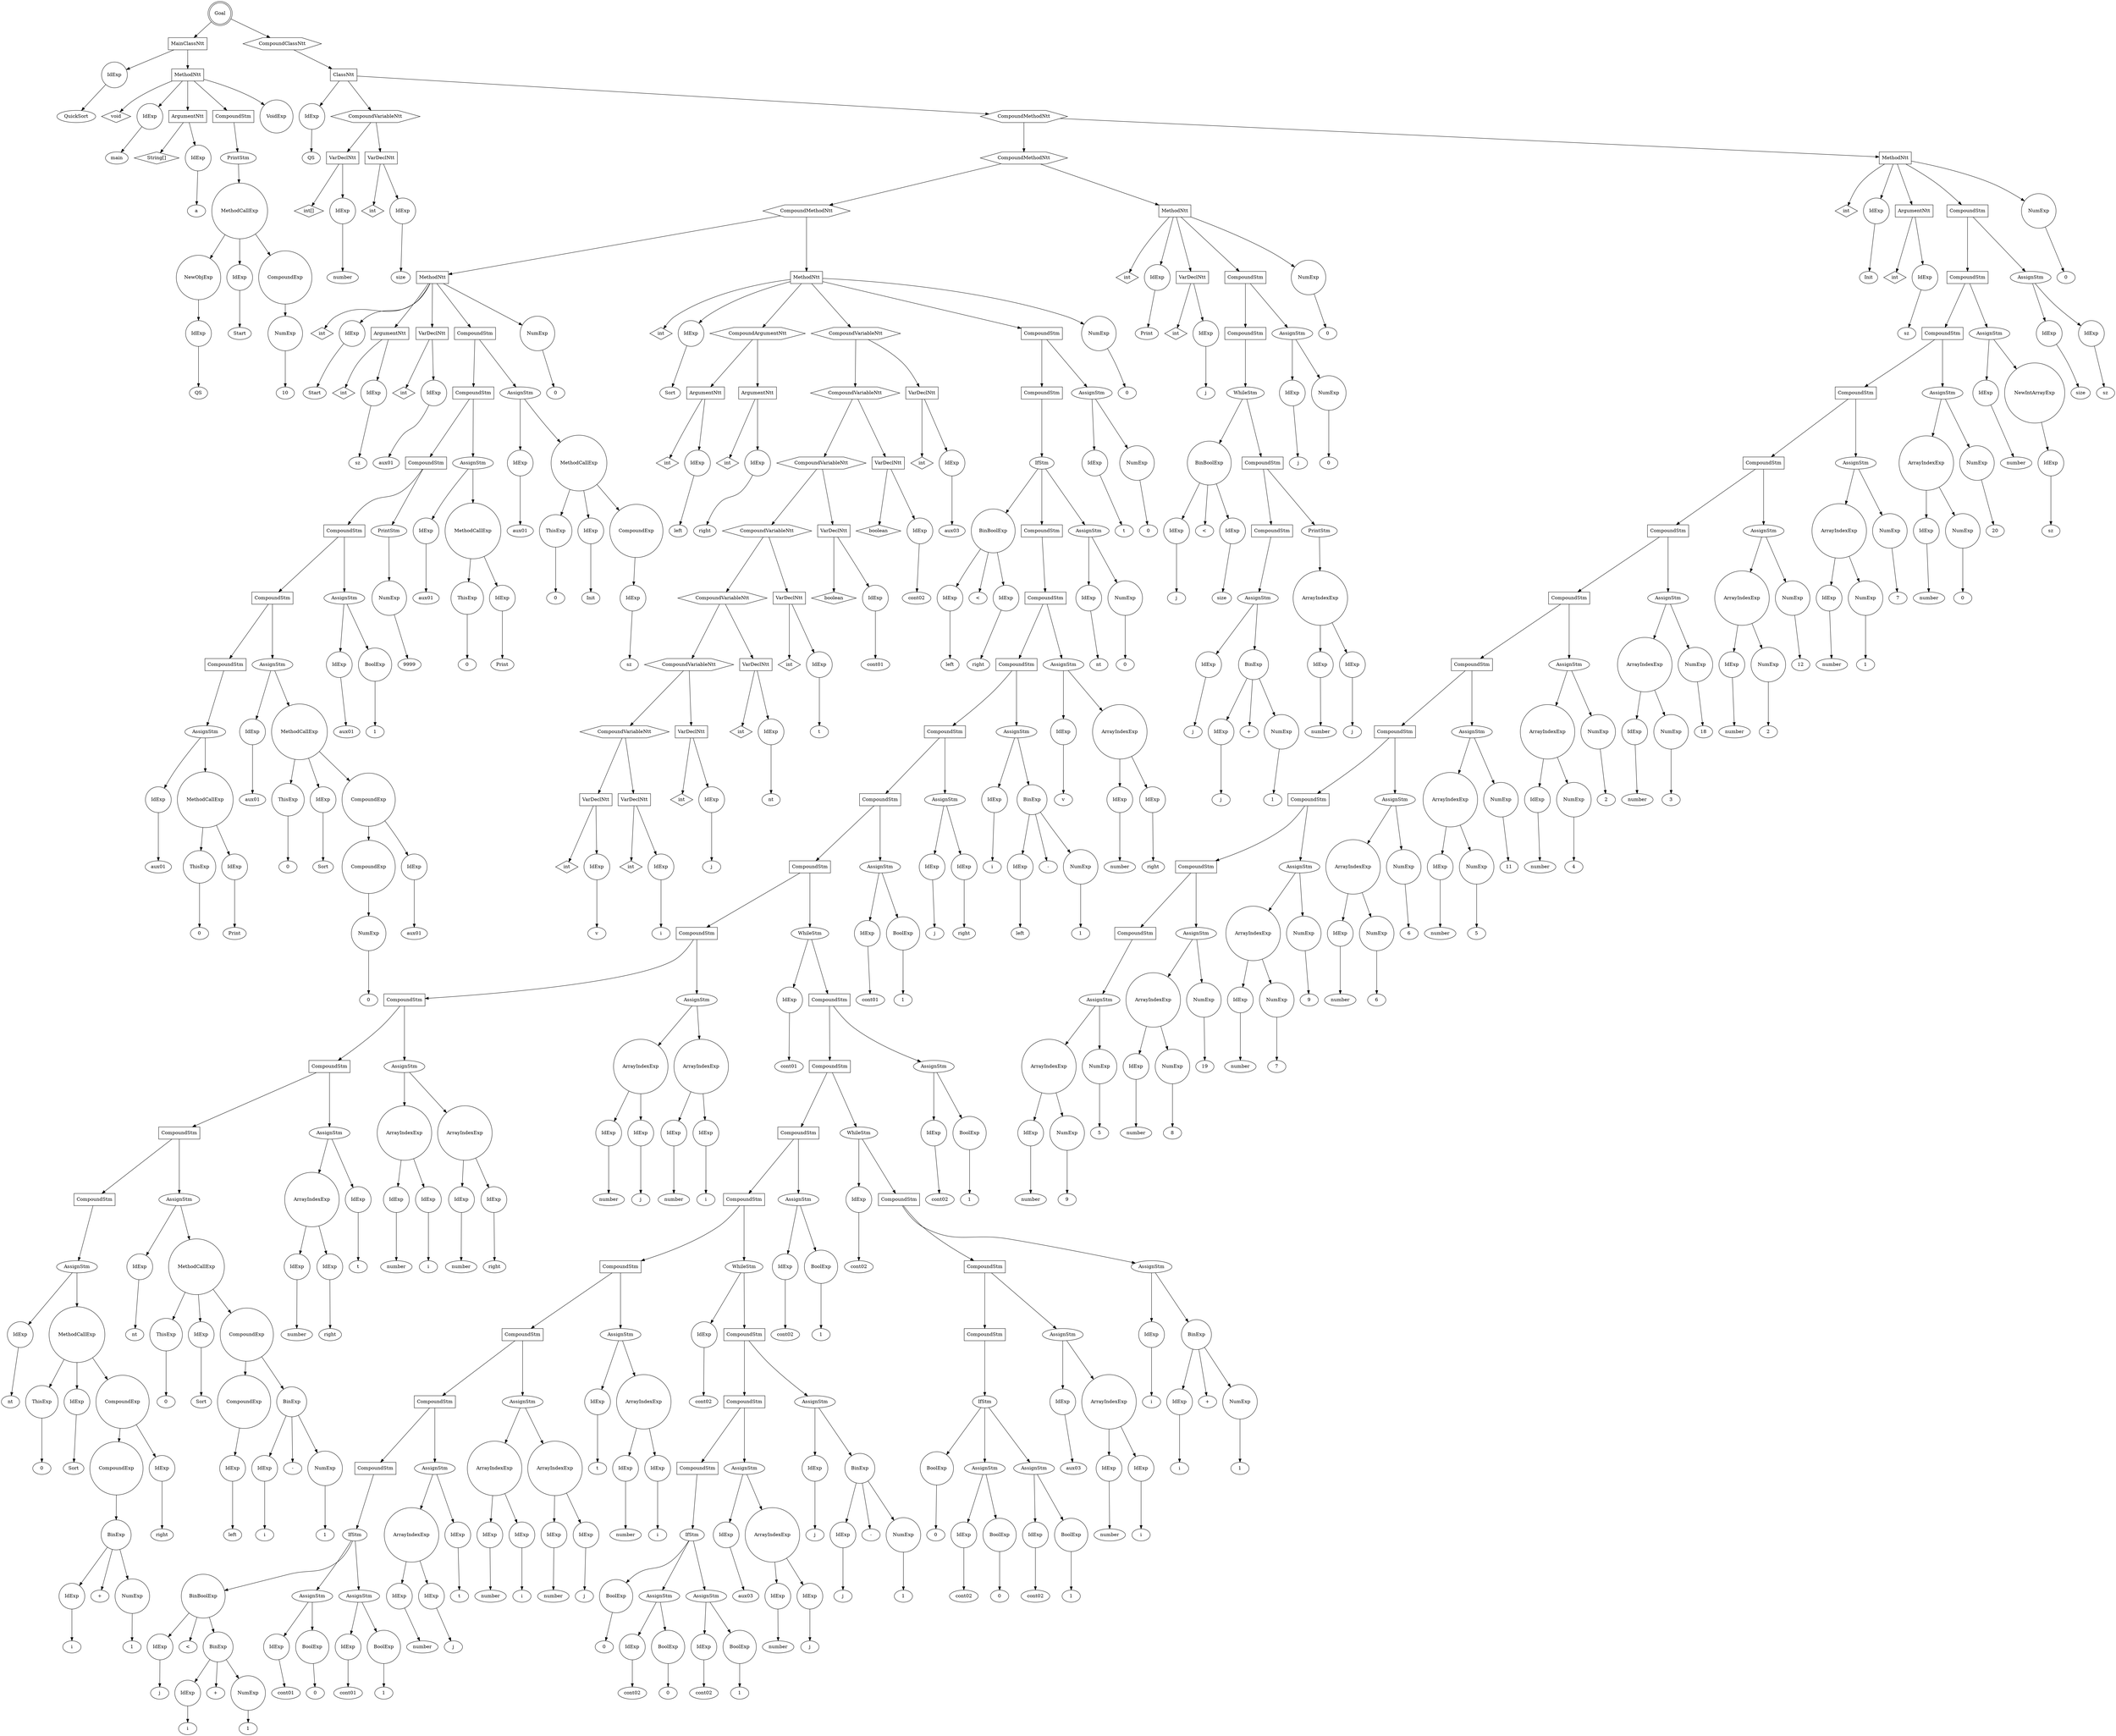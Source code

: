 digraph my_graph {
-1261403024;
-1261403024[label = "Goal", shape = "doublecircle"];
-1261403024->-1261435136;
-1261435136[label = "MainClassNtt", shape = "box"];
-1261435136->-1261434128
-1261434128[label = "IdExp", shape = "circle"];
-1261434128->-1259338064;
-1259338064[label = "QuickSort"];
-1261435136->-1250948976;
-1250948976[label = "MethodNtt", shape = "box"];
-1250948976->-1261435184;
-1261435184[label = "void", shape = "diamond" ];
-1250948976->-1261435232
-1261435232[label = "IdExp", shape = "circle"];
-1261435232->-1259338672;
-1259338672[label = "main"];
-1250948976->-1261435376;
-1261435376[label = "ArgumentNtt", shape = "box"];
-1261435376->-1261435328;
-1261435328[label = "String[]", shape = "diamond" ];
-1261435376->-1261434320
-1261434320[label = "IdExp", shape = "circle"];
-1261434320->-1259338192;
-1259338192[label = "a"];
-1250948976->-1261435088;
-1261435088[label = "CompoundStm", shape = "polygon"];
-1261435088->-1259338608;
-1259338608[label = "PrintStm", shape = "ellipse"];
-1259338608->-1261434992
-1261434992[label = "MethodCallExp", shape = "circle"];
-1261434992->-1261434560
-1261434560[label = "NewObjExp", shape = "circle"];
-1261434560->-1261434464
-1261434464[label = "IdExp", shape = "circle"];
-1261434464->-1259338288;
-1259338288[label = "QS"];
-1261434992->-1261434704
-1261434704[label = "IdExp", shape = "circle"];
-1261434704->-1259338416;
-1259338416[label = "Start"];
-1261434992->-1261434896;
-1261434896[label = "CompoundExp", shape = "circle"];
-1261434896->-1261434800
-1261434800[label = "NumExp", shape = "circle"];
-1261434800->-1261434799;
-1261434799[label = "10"];
-1250948976->-1259338768
-1259338768[label = "VoidExp", shape = "circle"];
-1261403024->-1261402976;
-1261402976[label = "CompoundClassNtt", shape = "hexagon"];
-1261402976->-1261402928;
-1261402928[label = "ClassNtt", shape = "box"];
-1261402928->-1261435664
-1261435664[label = "IdExp", shape = "circle"];
-1261435664->-1259338832;
-1259338832[label = "QS"];
-1261402928->-1261436288;
-1261436288[label = "CompoundVariableNtt", shape = "hexagon"];
-1261436288->-1261435952;
-1261435952[label = "VarDeclNtt", shape = "box"];
-1261435952->-1261435760;
-1261435760[label = "int[]", shape = "diamond" ];
-1261435952->-1261435856
-1261435856[label = "IdExp", shape = "circle"];
-1261435856->-1259338960;
-1259338960[label = "number"];
-1261436288->-1261436240;
-1261436240[label = "VarDeclNtt", shape = "box"];
-1261436240->-1261436048;
-1261436048[label = "int", shape = "diamond" ];
-1261436240->-1261436144
-1261436144[label = "IdExp", shape = "circle"];
-1261436144->-1259339088;
-1259339088[label = "size"];
-1261402928->-1261402880;
-1261402880[label = "CompoundMethodNtt", shape = "hexagon"];
-1261402880->-1261408400;
-1261408400[label = "CompoundMethodNtt", shape = "hexagon"];
-1261408400->-1261412096;
-1261412096[label = "CompoundMethodNtt", shape = "hexagon"];
-1261412096->-1250949552;
-1250949552[label = "MethodNtt", shape = "box"];
-1250949552->-1261436336;
-1261436336[label = "int", shape = "diamond" ];
-1250949552->-1261436432
-1261436432[label = "IdExp", shape = "circle"];
-1261436432->-1259339216;
-1259339216[label = "Start"];
-1250949552->-1261436720;
-1261436720[label = "ArgumentNtt", shape = "box"];
-1261436720->-1261436528;
-1261436528[label = "int", shape = "diamond" ];
-1261436720->-1261436624
-1261436624[label = "IdExp", shape = "circle"];
-1261436624->-1259339344;
-1259339344[label = "sz"];
-1250949552->-1261430864;
-1261430864[label = "VarDeclNtt", shape = "box"];
-1261430864->-1261436816;
-1261436816[label = "int", shape = "diamond" ];
-1261430864->-1261436912
-1261436912[label = "IdExp", shape = "circle"];
-1261436912->-1259339472;
-1259339472[label = "aux01"];
-1250949552->-1261428224;
-1261428224[label = "CompoundStm", shape = "polygon"];
-1261428224->-1261428176;
-1261428176[label = "CompoundStm", shape = "polygon"];
-1261428176->-1261428128;
-1261428128[label = "CompoundStm", shape = "polygon"];
-1261428128->-1261428080;
-1261428080[label = "CompoundStm", shape = "polygon"];
-1261428080->-1261428032;
-1261428032[label = "CompoundStm", shape = "polygon"];
-1261428032->-1261427984;
-1261427984[label = "CompoundStm", shape = "polygon"];
-1261427984->-1261427936;
-1261427936[label = "AssignStm", shape = "ellipse"];
-1261427936->-1261433648
-1261433648[label = "IdExp", shape = "circle"];
-1261433648->-1259336752;
-1259336752[label = "aux01"];
-1261427936->-1261427840
-1261427840[label = "MethodCallExp", shape = "circle"];
-1261427840->-1261433744
-1261433744[label = "ThisExp", shape = "circle"];
-1261433744->-1261433743;
-1261433743[label = "0"];
-1261427840->-1261427744
-1261427744[label = "IdExp", shape = "circle"];
-1261427744->-1259336880;
-1259336880[label = "Print"];
-1261428032->-1261433552;
-1261433552[label = "AssignStm", shape = "ellipse"];
-1261433552->-1261432688
-1261432688[label = "IdExp", shape = "circle"];
-1261432688->-1259336304;
-1259336304[label = "aux01"];
-1261433552->-1261433456
-1261433456[label = "MethodCallExp", shape = "circle"];
-1261433456->-1261432784
-1261432784[label = "ThisExp", shape = "circle"];
-1261432784->-1261432783;
-1261432783[label = "0"];
-1261433456->-1261432928
-1261432928[label = "IdExp", shape = "circle"];
-1261432928->-1259336432;
-1259336432[label = "Sort"];
-1261433456->-1261433360;
-1261433360[label = "CompoundExp", shape = "circle"];
-1261433360->-1261433120;
-1261433120[label = "CompoundExp", shape = "circle"];
-1261433120->-1261433024
-1261433024[label = "NumExp", shape = "circle"];
-1261433024->-1261433023;
-1261433023[label = "0"];
-1261433360->-1261433264
-1261433264[label = "IdExp", shape = "circle"];
-1261433264->-1259336592;
-1259336592[label = "aux01"];
-1261428080->-1261432592;
-1261432592[label = "AssignStm", shape = "ellipse"];
-1261432592->-1261432400
-1261432400[label = "IdExp", shape = "circle"];
-1261432400->-1259336176;
-1259336176[label = "aux01"];
-1261432592->-1261432496
-1261432496[label = "BoolExp", shape = "circle"];
-1261432496->-1261432495;
-1261432495[label = "1"];
-1261428128->-1259336144;
-1259336144[label = "PrintStm", shape = "ellipse"];
-1259336144->-1261432256
-1261432256[label = "NumExp", shape = "circle"];
-1261432256->-1261432255;
-1261432255[label = "9999"];
-1261428176->-1261432208;
-1261432208[label = "AssignStm", shape = "ellipse"];
-1261432208->-1261431776
-1261431776[label = "IdExp", shape = "circle"];
-1261431776->-1259335856;
-1259335856[label = "aux01"];
-1261432208->-1261432112
-1261432112[label = "MethodCallExp", shape = "circle"];
-1261432112->-1261431872
-1261431872[label = "ThisExp", shape = "circle"];
-1261431872->-1261431871;
-1261431871[label = "0"];
-1261432112->-1261432016
-1261432016[label = "IdExp", shape = "circle"];
-1261432016->-1259335984;
-1259335984[label = "Print"];
-1261428224->-1261431680;
-1261431680[label = "AssignStm", shape = "ellipse"];
-1261431680->-1261431008
-1261431008[label = "IdExp", shape = "circle"];
-1261431008->-1259339568;
-1259339568[label = "aux01"];
-1261431680->-1261431584
-1261431584[label = "MethodCallExp", shape = "circle"];
-1261431584->-1261431104
-1261431104[label = "ThisExp", shape = "circle"];
-1261431104->-1261431103;
-1261431103[label = "0"];
-1261431584->-1261431248
-1261431248[label = "IdExp", shape = "circle"];
-1261431248->-1259339696;
-1259339696[label = "Init"];
-1261431584->-1261431488;
-1261431488[label = "CompoundExp", shape = "circle"];
-1261431488->-1261431392
-1261431392[label = "IdExp", shape = "circle"];
-1261431392->-1259335696;
-1259335696[label = "sz"];
-1250949552->-1261428272
-1261428272[label = "NumExp", shape = "circle"];
-1261428272->-1261428271;
-1261428271[label = "0"];
-1261412096->-1250950256;
-1250950256[label = "MethodNtt", shape = "box"];
-1250950256->-1261428416;
-1261428416[label = "int", shape = "diamond" ];
-1250950256->-1261428512
-1261428512[label = "IdExp", shape = "circle"];
-1261428512->-1259337072;
-1259337072[label = "Sort"];
-1250950256->-1261429136;
-1261429136[label = "CompoundArgumentNtt", shape = "hexagon"];
-1261429136->-1261428800;
-1261428800[label = "ArgumentNtt", shape = "box"];
-1261428800->-1261428608;
-1261428608[label = "int", shape = "diamond" ];
-1261428800->-1261428704
-1261428704[label = "IdExp", shape = "circle"];
-1261428704->-1259337200;
-1259337200[label = "left"];
-1261429136->-1261429088;
-1261429088[label = "ArgumentNtt", shape = "box"];
-1261429088->-1261428896;
-1261428896[label = "int", shape = "diamond" ];
-1261429088->-1261428992
-1261428992[label = "IdExp", shape = "circle"];
-1261428992->-1259337328;
-1259337328[label = "right"];
-1250950256->-1261425296;
-1261425296[label = "CompoundVariableNtt", shape = "hexagon"];
-1261425296->-1261425008;
-1261425008[label = "CompoundVariableNtt", shape = "hexagon"];
-1261425008->-1261424720;
-1261424720[label = "CompoundVariableNtt", shape = "hexagon"];
-1261424720->-1261430576;
-1261430576[label = "CompoundVariableNtt", shape = "hexagon"];
-1261430576->-1261430288;
-1261430288[label = "CompoundVariableNtt", shape = "hexagon"];
-1261430288->-1261430000;
-1261430000[label = "CompoundVariableNtt", shape = "hexagon"];
-1261430000->-1261429712;
-1261429712[label = "CompoundVariableNtt", shape = "hexagon"];
-1261429712->-1261429376;
-1261429376[label = "VarDeclNtt", shape = "box"];
-1261429376->-1261429184;
-1261429184[label = "int", shape = "diamond" ];
-1261429376->-1261429280
-1261429280[label = "IdExp", shape = "circle"];
-1261429280->-1259337456;
-1259337456[label = "v"];
-1261429712->-1261429664;
-1261429664[label = "VarDeclNtt", shape = "box"];
-1261429664->-1261429472;
-1261429472[label = "int", shape = "diamond" ];
-1261429664->-1261429568
-1261429568[label = "IdExp", shape = "circle"];
-1261429568->-1259337584;
-1259337584[label = "i"];
-1261430000->-1261429952;
-1261429952[label = "VarDeclNtt", shape = "box"];
-1261429952->-1261429760;
-1261429760[label = "int", shape = "diamond" ];
-1261429952->-1261429856
-1261429856[label = "IdExp", shape = "circle"];
-1261429856->-1259337712;
-1259337712[label = "j"];
-1261430288->-1261430240;
-1261430240[label = "VarDeclNtt", shape = "box"];
-1261430240->-1261430048;
-1261430048[label = "int", shape = "diamond" ];
-1261430240->-1261430144
-1261430144[label = "IdExp", shape = "circle"];
-1261430144->-1259333744;
-1259333744[label = "nt"];
-1261430576->-1261430528;
-1261430528[label = "VarDeclNtt", shape = "box"];
-1261430528->-1261430336;
-1261430336[label = "int", shape = "diamond" ];
-1261430528->-1261430432
-1261430432[label = "IdExp", shape = "circle"];
-1261430432->-1259333872;
-1259333872[label = "t"];
-1261424720->-1261424672;
-1261424672[label = "VarDeclNtt", shape = "box"];
-1261424672->-1261430624;
-1261430624[label = "boolean", shape = "diamond" ];
-1261424672->-1261430720
-1261430720[label = "IdExp", shape = "circle"];
-1261430720->-1259334000;
-1259334000[label = "cont01"];
-1261425008->-1261424960;
-1261424960[label = "VarDeclNtt", shape = "box"];
-1261424960->-1261424768;
-1261424768[label = "boolean", shape = "diamond" ];
-1261424960->-1261424864
-1261424864[label = "IdExp", shape = "circle"];
-1261424864->-1259334128;
-1259334128[label = "cont02"];
-1261425296->-1261425248;
-1261425248[label = "VarDeclNtt", shape = "box"];
-1261425248->-1261425056;
-1261425056[label = "int", shape = "diamond" ];
-1261425248->-1261425152
-1261425152[label = "IdExp", shape = "circle"];
-1261425152->-1259334256;
-1259334256[label = "aux03"];
-1250950256->-1261411952;
-1261411952[label = "CompoundStm", shape = "polygon"];
-1261411952->-1261411904;
-1261411904[label = "CompoundStm", shape = "polygon"];
-1261411904->-1261411856;
-1261411856[label = "IfStm", shape = "ellipse"];
-1261411856->-1261425920;
-1261425920[label = "BinBoolExp", shape = "circle"];
-1261425920->-1261425680
-1261425680[label = "IdExp", shape = "circle"];
-1261425680->-1259334480;
-1259334480[label = "left"];
-1261425920->-1261425919;
-1261425919[label = "<" ];
-1261425920->-1261425824
-1261425824[label = "IdExp", shape = "circle"];
-1261425824->-1259334576;
-1259334576[label = "right"];
-1261411856->-1261411520;
-1261411520[label = "CompoundStm", shape = "polygon"];
-1261411520->-1261411472;
-1261411472[label = "CompoundStm", shape = "polygon"];
-1261411472->-1261411424;
-1261411424[label = "CompoundStm", shape = "polygon"];
-1261411424->-1261411376;
-1261411376[label = "CompoundStm", shape = "polygon"];
-1261411376->-1261411328;
-1261411328[label = "CompoundStm", shape = "polygon"];
-1261411328->-1261411280;
-1261411280[label = "CompoundStm", shape = "polygon"];
-1261411280->-1261411232;
-1261411232[label = "CompoundStm", shape = "polygon"];
-1261411232->-1261411184;
-1261411184[label = "CompoundStm", shape = "polygon"];
-1261411184->-1261411136;
-1261411136[label = "CompoundStm", shape = "polygon"];
-1261411136->-1261411088;
-1261411088[label = "CompoundStm", shape = "polygon"];
-1261411088->-1261411040;
-1261411040[label = "CompoundStm", shape = "polygon"];
-1261411040->-1261410992;
-1261410992[label = "AssignStm", shape = "ellipse"];
-1261410992->-1261409888
-1261409888[label = "IdExp", shape = "circle"];
-1261409888->-1259329456;
-1259329456[label = "nt"];
-1261410992->-1261410896
-1261410896[label = "MethodCallExp", shape = "circle"];
-1261410896->-1261409984
-1261409984[label = "ThisExp", shape = "circle"];
-1261409984->-1261409983;
-1261409983[label = "0"];
-1261410896->-1261410128
-1261410128[label = "IdExp", shape = "circle"];
-1261410128->-1259325488;
-1259325488[label = "Sort"];
-1261410896->-1261410800;
-1261410800[label = "CompoundExp", shape = "circle"];
-1261410800->-1261410560;
-1261410560[label = "CompoundExp", shape = "circle"];
-1261410560->-1261410464;
-1261410464[label = "BinExp", shape = "circle"];
-1261410464->-1261410272
-1261410272[label = "IdExp", shape = "circle"];
-1261410272->-1259325584;
-1259325584[label = "i"];
-1261410464->-1261410463;
-1261410463[label = "+" ];
-1261410464->-1261410368
-1261410368[label = "NumExp", shape = "circle"];
-1261410368->-1261410367;
-1261410367[label = "1"];
-1261410800->-1261410704
-1261410704[label = "IdExp", shape = "circle"];
-1261410704->-1259325776;
-1259325776[label = "right"];
-1261411088->-1261409792;
-1261409792[label = "AssignStm", shape = "ellipse"];
-1261409792->-1261414832
-1261414832[label = "IdExp", shape = "circle"];
-1261414832->-1259328880;
-1259328880[label = "nt"];
-1261409792->-1261409696
-1261409696[label = "MethodCallExp", shape = "circle"];
-1261409696->-1261414928
-1261414928[label = "ThisExp", shape = "circle"];
-1261414928->-1261414927;
-1261414927[label = "0"];
-1261409696->-1261415072
-1261415072[label = "IdExp", shape = "circle"];
-1261415072->-1259329008;
-1259329008[label = "Sort"];
-1261409696->-1261409600;
-1261409600[label = "CompoundExp", shape = "circle"];
-1261409600->-1261415312;
-1261415312[label = "CompoundExp", shape = "circle"];
-1261415312->-1261415216
-1261415216[label = "IdExp", shape = "circle"];
-1261415216->-1259329104;
-1259329104[label = "left"];
-1261409600->-1261409504;
-1261409504[label = "BinExp", shape = "circle"];
-1261409504->-1261409312
-1261409312[label = "IdExp", shape = "circle"];
-1261409312->-1259329232;
-1259329232[label = "i"];
-1261409504->-1261409503;
-1261409503[label = "-" ];
-1261409504->-1261409408
-1261409408[label = "NumExp", shape = "circle"];
-1261409408->-1261409407;
-1261409407[label = "1"];
-1261411136->-1261414736;
-1261414736[label = "AssignStm", shape = "ellipse"];
-1261414736->-1261414496
-1261414496[label = "ArrayIndexExp", shape = "circle"];
-1261414496->-1261414256
-1261414256[label = "IdExp", shape = "circle"];
-1261414256->-1259328560;
-1259328560[label = "number"];
-1261414496->-1261414400
-1261414400[label = "IdExp", shape = "circle"];
-1261414400->-1259328656;
-1259328656[label = "right"];
-1261414736->-1261414640
-1261414640[label = "IdExp", shape = "circle"];
-1261414640->-1259328784;
-1259328784[label = "t"];
-1261411184->-1261414160;
-1261414160[label = "AssignStm", shape = "ellipse"];
-1261414160->-1261413680
-1261413680[label = "ArrayIndexExp", shape = "circle"];
-1261413680->-1261413440
-1261413440[label = "IdExp", shape = "circle"];
-1261413440->-1259328112;
-1259328112[label = "number"];
-1261413680->-1261413584
-1261413584[label = "IdExp", shape = "circle"];
-1261413584->-1259328208;
-1259328208[label = "i"];
-1261414160->-1261414064
-1261414064[label = "ArrayIndexExp", shape = "circle"];
-1261414064->-1261413824
-1261413824[label = "IdExp", shape = "circle"];
-1261413824->-1259328336;
-1259328336[label = "number"];
-1261414064->-1261413968
-1261413968[label = "IdExp", shape = "circle"];
-1261413968->-1259328432;
-1259328432[label = "right"];
-1261411232->-1261413344;
-1261413344[label = "AssignStm", shape = "ellipse"];
-1261413344->-1261412864
-1261412864[label = "ArrayIndexExp", shape = "circle"];
-1261412864->-1261412624
-1261412624[label = "IdExp", shape = "circle"];
-1261412624->-1259327664;
-1259327664[label = "number"];
-1261412864->-1261412768
-1261412768[label = "IdExp", shape = "circle"];
-1261412768->-1259327760;
-1259327760[label = "j"];
-1261413344->-1261413248
-1261413248[label = "ArrayIndexExp", shape = "circle"];
-1261413248->-1261413008
-1261413008[label = "IdExp", shape = "circle"];
-1261413008->-1259327888;
-1259327888[label = "number"];
-1261413248->-1261413152
-1261413152[label = "IdExp", shape = "circle"];
-1261413152->-1259327984;
-1259327984[label = "i"];
-1261411280->-1261412528;
-1261412528[label = "WhileStm", shape = "ellipse"];
-1261412528->-1261421648
-1261421648[label = "IdExp", shape = "circle"];
-1261421648->-1259335600;
-1259335600[label = "cont01"];
-1261412528->-1261412480;
-1261412480[label = "CompoundStm", shape = "polygon"];
-1261412480->-1261412432;
-1261412432[label = "CompoundStm", shape = "polygon"];
-1261412432->-1261412384;
-1261412384[label = "CompoundStm", shape = "polygon"];
-1261412384->-1261418480;
-1261418480[label = "CompoundStm", shape = "polygon"];
-1261418480->-1261418432;
-1261418432[label = "CompoundStm", shape = "polygon"];
-1261418432->-1261418384;
-1261418384[label = "CompoundStm", shape = "polygon"];
-1261418384->-1261418336;
-1261418336[label = "CompoundStm", shape = "polygon"];
-1261418336->-1261418288;
-1261418288[label = "CompoundStm", shape = "polygon"];
-1261418288->-1261418240;
-1261418240[label = "IfStm", shape = "ellipse"];
-1261418240->-1261417568;
-1261417568[label = "BinBoolExp", shape = "circle"];
-1261417568->-1261417136
-1261417136[label = "IdExp", shape = "circle"];
-1261417136->-1259331216;
-1259331216[label = "j"];
-1261417568->-1261417567;
-1261417567[label = "<" ];
-1261417568->-1261417472;
-1261417472[label = "BinExp", shape = "circle"];
-1261417472->-1261417280
-1261417280[label = "IdExp", shape = "circle"];
-1261417280->-1259331312;
-1259331312[label = "i"];
-1261417472->-1261417471;
-1261417471[label = "+" ];
-1261417472->-1261417376
-1261417376[label = "NumExp", shape = "circle"];
-1261417376->-1261417375;
-1261417375[label = "1"];
-1261418240->-1261417904;
-1261417904[label = "AssignStm", shape = "ellipse"];
-1261417904->-1261417712
-1261417712[label = "IdExp", shape = "circle"];
-1261417712->-1259331504;
-1259331504[label = "cont01"];
-1261417904->-1261417808
-1261417808[label = "BoolExp", shape = "circle"];
-1261417808->-1261417807;
-1261417807[label = "0"];
-1261418240->-1261418192;
-1261418192[label = "AssignStm", shape = "ellipse"];
-1261418192->-1261418000
-1261418000[label = "IdExp", shape = "circle"];
-1261418000->-1259327536;
-1259327536[label = "cont01"];
-1261418192->-1261418096
-1261418096[label = "BoolExp", shape = "circle"];
-1261418096->-1261418095;
-1261418095[label = "1"];
-1261418336->-1261417040;
-1261417040[label = "AssignStm", shape = "ellipse"];
-1261417040->-1261416800
-1261416800[label = "ArrayIndexExp", shape = "circle"];
-1261416800->-1261416560
-1261416560[label = "IdExp", shape = "circle"];
-1261416560->-1259330896;
-1259330896[label = "number"];
-1261416800->-1261416704
-1261416704[label = "IdExp", shape = "circle"];
-1261416704->-1259330992;
-1259330992[label = "j"];
-1261417040->-1261416944
-1261416944[label = "IdExp", shape = "circle"];
-1261416944->-1259331120;
-1259331120[label = "t"];
-1261418384->-1261416464;
-1261416464[label = "AssignStm", shape = "ellipse"];
-1261416464->-1261415984
-1261415984[label = "ArrayIndexExp", shape = "circle"];
-1261415984->-1261415744
-1261415744[label = "IdExp", shape = "circle"];
-1261415744->-1259330448;
-1259330448[label = "number"];
-1261415984->-1261415888
-1261415888[label = "IdExp", shape = "circle"];
-1261415888->-1259330544;
-1259330544[label = "i"];
-1261416464->-1261416368
-1261416368[label = "ArrayIndexExp", shape = "circle"];
-1261416368->-1261416128
-1261416128[label = "IdExp", shape = "circle"];
-1261416128->-1259330672;
-1259330672[label = "number"];
-1261416368->-1261416272
-1261416272[label = "IdExp", shape = "circle"];
-1261416272->-1259330768;
-1259330768[label = "j"];
-1261418432->-1261415648;
-1261415648[label = "AssignStm", shape = "ellipse"];
-1261415648->-1261421312
-1261421312[label = "IdExp", shape = "circle"];
-1261421312->-1259330128;
-1259330128[label = "t"];
-1261415648->-1261415552
-1261415552[label = "ArrayIndexExp", shape = "circle"];
-1261415552->-1261421456
-1261421456[label = "IdExp", shape = "circle"];
-1261421456->-1259330224;
-1259330224[label = "number"];
-1261415552->-1261415456
-1261415456[label = "IdExp", shape = "circle"];
-1261415456->-1259330320;
-1259330320[label = "i"];
-1261418480->-1261421216;
-1261421216[label = "WhileStm", shape = "ellipse"];
-1261421216->-1261418768
-1261418768[label = "IdExp", shape = "circle"];
-1261418768->-1259333040;
-1259333040[label = "cont02"];
-1261421216->-1261421168;
-1261421168[label = "CompoundStm", shape = "polygon"];
-1261421168->-1261421120;
-1261421120[label = "CompoundStm", shape = "polygon"];
-1261421120->-1261421072;
-1261421072[label = "CompoundStm", shape = "polygon"];
-1261421072->-1261421024;
-1261421024[label = "IfStm", shape = "ellipse"];
-1261421024->-1261420352
-1261420352[label = "BoolExp", shape = "circle"];
-1261420352->-1261420351;
-1261420351[label = "0"];
-1261421024->-1261420688;
-1261420688[label = "AssignStm", shape = "ellipse"];
-1261420688->-1261420496
-1261420496[label = "IdExp", shape = "circle"];
-1261420496->-1259329872;
-1259329872[label = "cont02"];
-1261420688->-1261420592
-1261420592[label = "BoolExp", shape = "circle"];
-1261420592->-1261420591;
-1261420591[label = "0"];
-1261421024->-1261420976;
-1261420976[label = "AssignStm", shape = "ellipse"];
-1261420976->-1261420784
-1261420784[label = "IdExp", shape = "circle"];
-1261420784->-1259330000;
-1259330000[label = "cont02"];
-1261420976->-1261420880
-1261420880[label = "BoolExp", shape = "circle"];
-1261420880->-1261420879;
-1261420879[label = "1"];
-1261421120->-1261419920;
-1261419920[label = "AssignStm", shape = "ellipse"];
-1261419920->-1261419440
-1261419440[label = "IdExp", shape = "circle"];
-1261419440->-1259333392;
-1259333392[label = "aux03"];
-1261419920->-1261419824
-1261419824[label = "ArrayIndexExp", shape = "circle"];
-1261419824->-1261419584
-1261419584[label = "IdExp", shape = "circle"];
-1261419584->-1259333488;
-1259333488[label = "number"];
-1261419824->-1261419728
-1261419728[label = "IdExp", shape = "circle"];
-1261419728->-1259333584;
-1259333584[label = "j"];
-1261421168->-1261419344;
-1261419344[label = "AssignStm", shape = "ellipse"];
-1261419344->-1261418912
-1261418912[label = "IdExp", shape = "circle"];
-1261418912->-1259333136;
-1259333136[label = "j"];
-1261419344->-1261419248;
-1261419248[label = "BinExp", shape = "circle"];
-1261419248->-1261419056
-1261419056[label = "IdExp", shape = "circle"];
-1261419056->-1259333232;
-1259333232[label = "j"];
-1261419248->-1261419247;
-1261419247[label = "-" ];
-1261419248->-1261419152
-1261419152[label = "NumExp", shape = "circle"];
-1261419152->-1261419151;
-1261419151[label = "1"];
-1261412384->-1261418672;
-1261418672[label = "AssignStm", shape = "ellipse"];
-1261418672->-1261424624
-1261424624[label = "IdExp", shape = "circle"];
-1261424624->-1259332912;
-1259332912[label = "cont02"];
-1261418672->-1261418576
-1261418576[label = "BoolExp", shape = "circle"];
-1261418576->-1261418575;
-1261418575[label = "1"];
-1261412432->-1261424528;
-1261424528[label = "WhileStm", shape = "ellipse"];
-1261424528->-1261422080
-1261422080[label = "IdExp", shape = "circle"];
-1261422080->-1259331728;
-1259331728[label = "cont02"];
-1261424528->-1261424480;
-1261424480[label = "CompoundStm", shape = "polygon"];
-1261424480->-1261424432;
-1261424432[label = "CompoundStm", shape = "polygon"];
-1261424432->-1261424384;
-1261424384[label = "CompoundStm", shape = "polygon"];
-1261424384->-1261424336;
-1261424336[label = "IfStm", shape = "ellipse"];
-1261424336->-1261423664
-1261423664[label = "BoolExp", shape = "circle"];
-1261423664->-1261423663;
-1261423663[label = "0"];
-1261424336->-1261424000;
-1261424000[label = "AssignStm", shape = "ellipse"];
-1261424000->-1261423808
-1261423808[label = "IdExp", shape = "circle"];
-1261423808->-1259332656;
-1259332656[label = "cont02"];
-1261424000->-1261423904
-1261423904[label = "BoolExp", shape = "circle"];
-1261423904->-1261423903;
-1261423903[label = "0"];
-1261424336->-1261424288;
-1261424288[label = "AssignStm", shape = "ellipse"];
-1261424288->-1261424096
-1261424096[label = "IdExp", shape = "circle"];
-1261424096->-1259332784;
-1259332784[label = "cont02"];
-1261424288->-1261424192
-1261424192[label = "BoolExp", shape = "circle"];
-1261424192->-1261424191;
-1261424191[label = "1"];
-1261424432->-1261423232;
-1261423232[label = "AssignStm", shape = "ellipse"];
-1261423232->-1261422752
-1261422752[label = "IdExp", shape = "circle"];
-1261422752->-1259332080;
-1259332080[label = "aux03"];
-1261423232->-1261423136
-1261423136[label = "ArrayIndexExp", shape = "circle"];
-1261423136->-1261422896
-1261422896[label = "IdExp", shape = "circle"];
-1261422896->-1259332176;
-1259332176[label = "number"];
-1261423136->-1261423040
-1261423040[label = "IdExp", shape = "circle"];
-1261423040->-1259332272;
-1259332272[label = "i"];
-1261424480->-1261422656;
-1261422656[label = "AssignStm", shape = "ellipse"];
-1261422656->-1261422224
-1261422224[label = "IdExp", shape = "circle"];
-1261422224->-1259331824;
-1259331824[label = "i"];
-1261422656->-1261422560;
-1261422560[label = "BinExp", shape = "circle"];
-1261422560->-1261422368
-1261422368[label = "IdExp", shape = "circle"];
-1261422368->-1259331920;
-1259331920[label = "i"];
-1261422560->-1261422559;
-1261422559[label = "+" ];
-1261422560->-1261422464
-1261422464[label = "NumExp", shape = "circle"];
-1261422464->-1261422463;
-1261422463[label = "1"];
-1261412480->-1261421984;
-1261421984[label = "AssignStm", shape = "ellipse"];
-1261421984->-1261421792
-1261421792[label = "IdExp", shape = "circle"];
-1261421792->-1259331600;
-1259331600[label = "cont02"];
-1261421984->-1261421888
-1261421888[label = "BoolExp", shape = "circle"];
-1261421888->-1261421887;
-1261421887[label = "1"];
-1261411328->-1261427696;
-1261427696[label = "AssignStm", shape = "ellipse"];
-1261427696->-1261427504
-1261427504[label = "IdExp", shape = "circle"];
-1261427504->-1259335472;
-1259335472[label = "cont01"];
-1261427696->-1261427600
-1261427600[label = "BoolExp", shape = "circle"];
-1261427600->-1261427599;
-1261427599[label = "1"];
-1261411376->-1261427408;
-1261427408[label = "AssignStm", shape = "ellipse"];
-1261427408->-1261427168
-1261427168[label = "IdExp", shape = "circle"];
-1261427168->-1259335280;
-1259335280[label = "j"];
-1261427408->-1261427312
-1261427312[label = "IdExp", shape = "circle"];
-1261427312->-1259335376;
-1259335376[label = "right"];
-1261411424->-1261427072;
-1261427072[label = "AssignStm", shape = "ellipse"];
-1261427072->-1261426640
-1261426640[label = "IdExp", shape = "circle"];
-1261426640->-1259335024;
-1259335024[label = "i"];
-1261427072->-1261426976;
-1261426976[label = "BinExp", shape = "circle"];
-1261426976->-1261426784
-1261426784[label = "IdExp", shape = "circle"];
-1261426784->-1259335120;
-1259335120[label = "left"];
-1261426976->-1261426975;
-1261426975[label = "-" ];
-1261426976->-1261426880
-1261426880[label = "NumExp", shape = "circle"];
-1261426880->-1261426879;
-1261426879[label = "1"];
-1261411472->-1261426544;
-1261426544[label = "AssignStm", shape = "ellipse"];
-1261426544->-1261426064
-1261426064[label = "IdExp", shape = "circle"];
-1261426064->-1259334704;
-1259334704[label = "v"];
-1261426544->-1261426448
-1261426448[label = "ArrayIndexExp", shape = "circle"];
-1261426448->-1261426208
-1261426208[label = "IdExp", shape = "circle"];
-1261426208->-1259334800;
-1259334800[label = "number"];
-1261426448->-1261426352
-1261426352[label = "IdExp", shape = "circle"];
-1261426352->-1259334896;
-1259334896[label = "right"];
-1261411856->-1261411808;
-1261411808[label = "AssignStm", shape = "ellipse"];
-1261411808->-1261411616
-1261411616[label = "IdExp", shape = "circle"];
-1261411616->-1259325936;
-1259325936[label = "nt"];
-1261411808->-1261411712
-1261411712[label = "NumExp", shape = "circle"];
-1261411712->-1261411711;
-1261411711[label = "0"];
-1261411952->-1261425584;
-1261425584[label = "AssignStm", shape = "ellipse"];
-1261425584->-1261425392
-1261425392[label = "IdExp", shape = "circle"];
-1261425392->-1259334352;
-1259334352[label = "t"];
-1261425584->-1261425488
-1261425488[label = "NumExp", shape = "circle"];
-1261425488->-1261425487;
-1261425487[label = "0"];
-1250950256->-1261412000
-1261412000[label = "NumExp", shape = "circle"];
-1261412000->-1261411999;
-1261411999[label = "0"];
-1261408400->-1250950320;
-1250950320[label = "MethodNtt", shape = "box"];
-1250950320->-1261412144;
-1261412144[label = "int", shape = "diamond" ];
-1250950320->-1261412240
-1261412240[label = "IdExp", shape = "circle"];
-1261412240->-1259326128;
-1259326128[label = "Print"];
-1250950320->-1261406384;
-1261406384[label = "VarDeclNtt", shape = "box"];
-1261406384->-1261412336;
-1261412336[label = "int", shape = "diamond" ];
-1261406384->-1261406288
-1261406288[label = "IdExp", shape = "circle"];
-1261406288->-1259326256;
-1259326256[label = "j"];
-1250950320->-1261408256;
-1261408256[label = "CompoundStm", shape = "polygon"];
-1261408256->-1261408208;
-1261408208[label = "CompoundStm", shape = "polygon"];
-1261408208->-1261408160;
-1261408160[label = "WhileStm", shape = "ellipse"];
-1261408160->-1261407056;
-1261407056[label = "BinBoolExp", shape = "circle"];
-1261407056->-1261406816
-1261406816[label = "IdExp", shape = "circle"];
-1261406816->-1259326480;
-1259326480[label = "j"];
-1261407056->-1261407055;
-1261407055[label = "<" ];
-1261407056->-1261406960
-1261406960[label = "IdExp", shape = "circle"];
-1261406960->-1259326576;
-1259326576[label = "size"];
-1261408160->-1261408112;
-1261408112[label = "CompoundStm", shape = "polygon"];
-1261408112->-1261408064;
-1261408064[label = "CompoundStm", shape = "polygon"];
-1261408064->-1261408016;
-1261408016[label = "AssignStm", shape = "ellipse"];
-1261408016->-1261407584
-1261407584[label = "IdExp", shape = "circle"];
-1261407584->-1259326960;
-1259326960[label = "j"];
-1261408016->-1261407920;
-1261407920[label = "BinExp", shape = "circle"];
-1261407920->-1261407728
-1261407728[label = "IdExp", shape = "circle"];
-1261407728->-1259327056;
-1259327056[label = "j"];
-1261407920->-1261407919;
-1261407919[label = "+" ];
-1261407920->-1261407824
-1261407824[label = "NumExp", shape = "circle"];
-1261407824->-1261407823;
-1261407823[label = "1"];
-1261408112->-1259326928;
-1259326928[label = "PrintStm", shape = "ellipse"];
-1259326928->-1261407440
-1261407440[label = "ArrayIndexExp", shape = "circle"];
-1261407440->-1261407200
-1261407200[label = "IdExp", shape = "circle"];
-1261407200->-1259326704;
-1259326704[label = "number"];
-1261407440->-1261407344
-1261407344[label = "IdExp", shape = "circle"];
-1261407344->-1259326800;
-1259326800[label = "j"];
-1261408256->-1261406720;
-1261406720[label = "AssignStm", shape = "ellipse"];
-1261406720->-1261406528
-1261406528[label = "IdExp", shape = "circle"];
-1261406528->-1259326352;
-1259326352[label = "j"];
-1261406720->-1261406624
-1261406624[label = "NumExp", shape = "circle"];
-1261406624->-1261406623;
-1261406623[label = "0"];
-1250950320->-1261408304
-1261408304[label = "NumExp", shape = "circle"];
-1261408304->-1261408303;
-1261408303[label = "0"];
-1261402880->-1250950384;
-1250950384[label = "MethodNtt", shape = "box"];
-1250950384->-1261408448;
-1261408448[label = "int", shape = "diamond" ];
-1250950384->-1261408544
-1261408544[label = "IdExp", shape = "circle"];
-1261408544->-1259327280;
-1259327280[label = "Init"];
-1250950384->-1261408832;
-1261408832[label = "ArgumentNtt", shape = "box"];
-1261408832->-1261408640;
-1261408640[label = "int", shape = "diamond" ];
-1261408832->-1261408736
-1261408736[label = "IdExp", shape = "circle"];
-1261408736->-1259327408;
-1259327408[label = "sz"];
-1250950384->-1261402736;
-1261402736[label = "CompoundStm", shape = "polygon"];
-1261402736->-1261402688;
-1261402688[label = "CompoundStm", shape = "polygon"];
-1261402688->-1261402640;
-1261402640[label = "CompoundStm", shape = "polygon"];
-1261402640->-1261402592;
-1261402592[label = "CompoundStm", shape = "polygon"];
-1261402592->-1261402544;
-1261402544[label = "CompoundStm", shape = "polygon"];
-1261402544->-1261402496;
-1261402496[label = "CompoundStm", shape = "polygon"];
-1261402496->-1261402448;
-1261402448[label = "CompoundStm", shape = "polygon"];
-1261402448->-1261402400;
-1261402400[label = "CompoundStm", shape = "polygon"];
-1261402400->-1261402352;
-1261402352[label = "CompoundStm", shape = "polygon"];
-1261402352->-1261402304;
-1261402304[label = "CompoundStm", shape = "polygon"];
-1261402304->-1261402256;
-1261402256[label = "CompoundStm", shape = "polygon"];
-1261402256->-1261402208;
-1261402208[label = "CompoundStm", shape = "polygon"];
-1261402208->-1261402160;
-1261402160[label = "AssignStm", shape = "ellipse"];
-1261402160->-1261401968
-1261401968[label = "ArrayIndexExp", shape = "circle"];
-1261401968->-1261401776
-1261401776[label = "IdExp", shape = "circle"];
-1261401776->-1259321456;
-1259321456[label = "number"];
-1261401968->-1261401872
-1261401872[label = "NumExp", shape = "circle"];
-1261401872->-1261401871;
-1261401871[label = "9"];
-1261402160->-1261402064
-1261402064[label = "NumExp", shape = "circle"];
-1261402064->-1261402063;
-1261402063[label = "5"];
-1261402256->-1261401680;
-1261401680[label = "AssignStm", shape = "ellipse"];
-1261401680->-1261401488
-1261401488[label = "ArrayIndexExp", shape = "circle"];
-1261401488->-1261401296
-1261401296[label = "IdExp", shape = "circle"];
-1261401296->-1259325360;
-1259325360[label = "number"];
-1261401488->-1261401392
-1261401392[label = "NumExp", shape = "circle"];
-1261401392->-1261401391;
-1261401391[label = "8"];
-1261401680->-1261401584
-1261401584[label = "NumExp", shape = "circle"];
-1261401584->-1261401583;
-1261401583[label = "19"];
-1261402304->-1261401200;
-1261401200[label = "AssignStm", shape = "ellipse"];
-1261401200->-1261401008
-1261401008[label = "ArrayIndexExp", shape = "circle"];
-1261401008->-1261400816
-1261400816[label = "IdExp", shape = "circle"];
-1261400816->-1259325168;
-1259325168[label = "number"];
-1261401008->-1261400912
-1261400912[label = "NumExp", shape = "circle"];
-1261400912->-1261400911;
-1261400911[label = "7"];
-1261401200->-1261401104
-1261401104[label = "NumExp", shape = "circle"];
-1261401104->-1261401103;
-1261401103[label = "9"];
-1261402352->-1261400720;
-1261400720[label = "AssignStm", shape = "ellipse"];
-1261400720->-1261400528
-1261400528[label = "ArrayIndexExp", shape = "circle"];
-1261400528->-1261400336
-1261400336[label = "IdExp", shape = "circle"];
-1261400336->-1259324976;
-1259324976[label = "number"];
-1261400528->-1261400432
-1261400432[label = "NumExp", shape = "circle"];
-1261400432->-1261400431;
-1261400431[label = "6"];
-1261400720->-1261400624
-1261400624[label = "NumExp", shape = "circle"];
-1261400624->-1261400623;
-1261400623[label = "6"];
-1261402400->-1261400240;
-1261400240[label = "AssignStm", shape = "ellipse"];
-1261400240->-1261406192
-1261406192[label = "ArrayIndexExp", shape = "circle"];
-1261406192->-1261406000
-1261406000[label = "IdExp", shape = "circle"];
-1261406000->-1259324784;
-1259324784[label = "number"];
-1261406192->-1261406096
-1261406096[label = "NumExp", shape = "circle"];
-1261406096->-1261406095;
-1261406095[label = "5"];
-1261400240->-1261400144
-1261400144[label = "NumExp", shape = "circle"];
-1261400144->-1261400143;
-1261400143[label = "11"];
-1261402448->-1261405904;
-1261405904[label = "AssignStm", shape = "ellipse"];
-1261405904->-1261405712
-1261405712[label = "ArrayIndexExp", shape = "circle"];
-1261405712->-1261405520
-1261405520[label = "IdExp", shape = "circle"];
-1261405520->-1259324592;
-1259324592[label = "number"];
-1261405712->-1261405616
-1261405616[label = "NumExp", shape = "circle"];
-1261405616->-1261405615;
-1261405615[label = "4"];
-1261405904->-1261405808
-1261405808[label = "NumExp", shape = "circle"];
-1261405808->-1261405807;
-1261405807[label = "2"];
-1261402496->-1261405424;
-1261405424[label = "AssignStm", shape = "ellipse"];
-1261405424->-1261405232
-1261405232[label = "ArrayIndexExp", shape = "circle"];
-1261405232->-1261405040
-1261405040[label = "IdExp", shape = "circle"];
-1261405040->-1259324400;
-1259324400[label = "number"];
-1261405232->-1261405136
-1261405136[label = "NumExp", shape = "circle"];
-1261405136->-1261405135;
-1261405135[label = "3"];
-1261405424->-1261405328
-1261405328[label = "NumExp", shape = "circle"];
-1261405328->-1261405327;
-1261405327[label = "18"];
-1261402544->-1261404944;
-1261404944[label = "AssignStm", shape = "ellipse"];
-1261404944->-1261404752
-1261404752[label = "ArrayIndexExp", shape = "circle"];
-1261404752->-1261404560
-1261404560[label = "IdExp", shape = "circle"];
-1261404560->-1259324208;
-1259324208[label = "number"];
-1261404752->-1261404656
-1261404656[label = "NumExp", shape = "circle"];
-1261404656->-1261404655;
-1261404655[label = "2"];
-1261404944->-1261404848
-1261404848[label = "NumExp", shape = "circle"];
-1261404848->-1261404847;
-1261404847[label = "12"];
-1261402592->-1261404464;
-1261404464[label = "AssignStm", shape = "ellipse"];
-1261404464->-1261404272
-1261404272[label = "ArrayIndexExp", shape = "circle"];
-1261404272->-1261404080
-1261404080[label = "IdExp", shape = "circle"];
-1261404080->-1259324016;
-1259324016[label = "number"];
-1261404272->-1261404176
-1261404176[label = "NumExp", shape = "circle"];
-1261404176->-1261404175;
-1261404175[label = "1"];
-1261404464->-1261404368
-1261404368[label = "NumExp", shape = "circle"];
-1261404368->-1261404367;
-1261404367[label = "7"];
-1261402640->-1261403984;
-1261403984[label = "AssignStm", shape = "ellipse"];
-1261403984->-1261403792
-1261403792[label = "ArrayIndexExp", shape = "circle"];
-1261403792->-1261403600
-1261403600[label = "IdExp", shape = "circle"];
-1261403600->-1259323824;
-1259323824[label = "number"];
-1261403792->-1261403696
-1261403696[label = "NumExp", shape = "circle"];
-1261403696->-1261403695;
-1261403695[label = "0"];
-1261403984->-1261403888
-1261403888[label = "NumExp", shape = "circle"];
-1261403888->-1261403887;
-1261403887[label = "20"];
-1261402688->-1261403504;
-1261403504[label = "AssignStm", shape = "ellipse"];
-1261403504->-1261403168
-1261403168[label = "IdExp", shape = "circle"];
-1261403168->-1259323600;
-1259323600[label = "number"];
-1261403504->-1261403408
-1261403408[label = "NewIntArrayExp", shape = "circle"];
-1261403408->-1261403312
-1261403312[label = "IdExp", shape = "circle"];
-1261403312->-1259323696;
-1259323696[label = "sz"];
-1261402736->-1261409216;
-1261409216[label = "AssignStm", shape = "ellipse"];
-1261409216->-1261408976
-1261408976[label = "IdExp", shape = "circle"];
-1261408976->-1259323408;
-1259323408[label = "size"];
-1261409216->-1261409120
-1261409120[label = "IdExp", shape = "circle"];
-1261409120->-1259323504;
-1259323504[label = "sz"];
-1250950384->-1261402784
-1261402784[label = "NumExp", shape = "circle"];
-1261402784->-1261402783;
-1261402783[label = "0"];

}